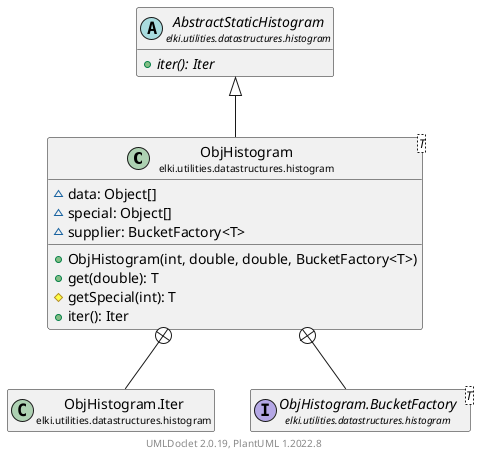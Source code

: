 @startuml
    remove .*\.(Instance|Par|Parameterizer|Factory)$
    set namespaceSeparator none
    hide empty fields
    hide empty methods

    class "<size:14>ObjHistogram\n<size:10>elki.utilities.datastructures.histogram" as elki.utilities.datastructures.histogram.ObjHistogram<T> [[ObjHistogram.html]] {
        ~data: Object[]
        ~special: Object[]
        ~supplier: BucketFactory<T>
        +ObjHistogram(int, double, double, BucketFactory<T>)
        +get(double): T
        #getSpecial(int): T
        +iter(): Iter
    }

    abstract class "<size:14>AbstractStaticHistogram\n<size:10>elki.utilities.datastructures.histogram" as elki.utilities.datastructures.histogram.AbstractStaticHistogram [[AbstractStaticHistogram.html]] {
        {abstract} +iter(): Iter
    }
    class "<size:14>ObjHistogram.Iter\n<size:10>elki.utilities.datastructures.histogram" as elki.utilities.datastructures.histogram.ObjHistogram.Iter [[ObjHistogram.Iter.html]]
    interface "<size:14>ObjHistogram.BucketFactory\n<size:10>elki.utilities.datastructures.histogram" as elki.utilities.datastructures.histogram.ObjHistogram.BucketFactory<T> [[ObjHistogram.BucketFactory.html]]

    elki.utilities.datastructures.histogram.AbstractStaticHistogram <|-- elki.utilities.datastructures.histogram.ObjHistogram
    elki.utilities.datastructures.histogram.ObjHistogram +-- elki.utilities.datastructures.histogram.ObjHistogram.Iter
    elki.utilities.datastructures.histogram.ObjHistogram +-- elki.utilities.datastructures.histogram.ObjHistogram.BucketFactory

    center footer UMLDoclet 2.0.19, PlantUML 1.2022.8
@enduml
